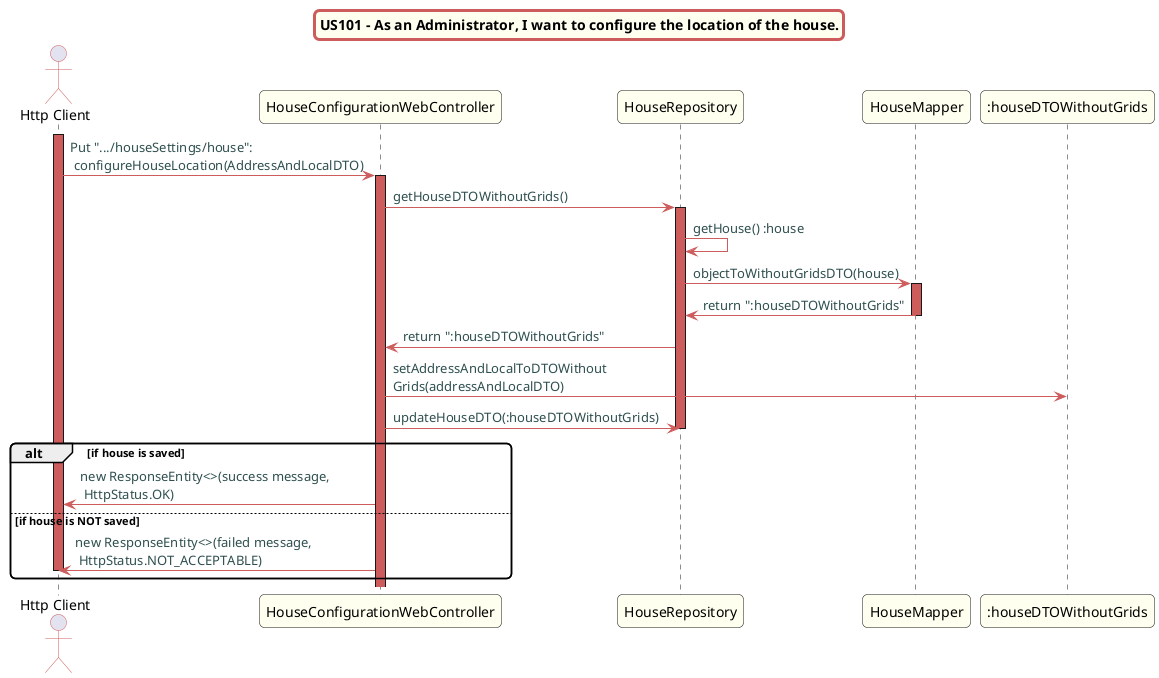 @startuml
skinparam titleBorderRoundCorner 10
skinparam titleBorderThickness 3
skinparam titleBorderColor indianred
skinparam titleBackgroundColor ivory
skinparam FontName quicksand

skinparam actor {
 	BorderColor indianred
 	}

 skinparam sequence {
 	LifeLineBackgroundColor indianred
 	ParticipantBackgroundColor ivory
}

 skinparam roundcorner 10

 skinparam component {
   arrowThickness 1
   ArrowFontName Verdana
   ArrowColor indianred
   ArrowFontColor darkslategrey
 }
title US101 - As an Administrator, I want to configure the location of the house.

actor "Http Client"
activate "Http Client"
"Http Client" -> "HouseConfigurationWebController":  Put ".../houseSettings/house":\n configureHouseLocation(AddressAndLocalDTO)
activate "HouseConfigurationWebController"
"HouseConfigurationWebController" -> "HouseRepository": getHouseDTOWithoutGrids()
activate "HouseRepository"
"HouseRepository" -> "HouseRepository": getHouse() :house
"HouseRepository" -> "HouseMapper": objectToWithoutGridsDTO(house)
activate "HouseMapper"
"HouseMapper" -> "HouseRepository": return ":houseDTOWithoutGrids"
deactivate "HouseMapper"
"HouseRepository" -> "HouseConfigurationWebController": return ":houseDTOWithoutGrids"
"HouseConfigurationWebController" -> ":houseDTOWithoutGrids":setAddressAndLocalToDTOWithout\nGrids(addressAndLocalDTO)
"HouseConfigurationWebController" -> "HouseRepository": updateHouseDTO(:houseDTOWithoutGrids)
deactivate "HouseRepository"
alt if house is saved
"HouseConfigurationWebController" -> "Http Client": new ResponseEntity<>(success message,\n HttpStatus.OK)
else if house is NOT saved
"HouseConfigurationWebController" -> "Http Client": new ResponseEntity<>(failed message,\n HttpStatus.NOT_ACCEPTABLE)

deactivate "Http Client"
end

@enduml